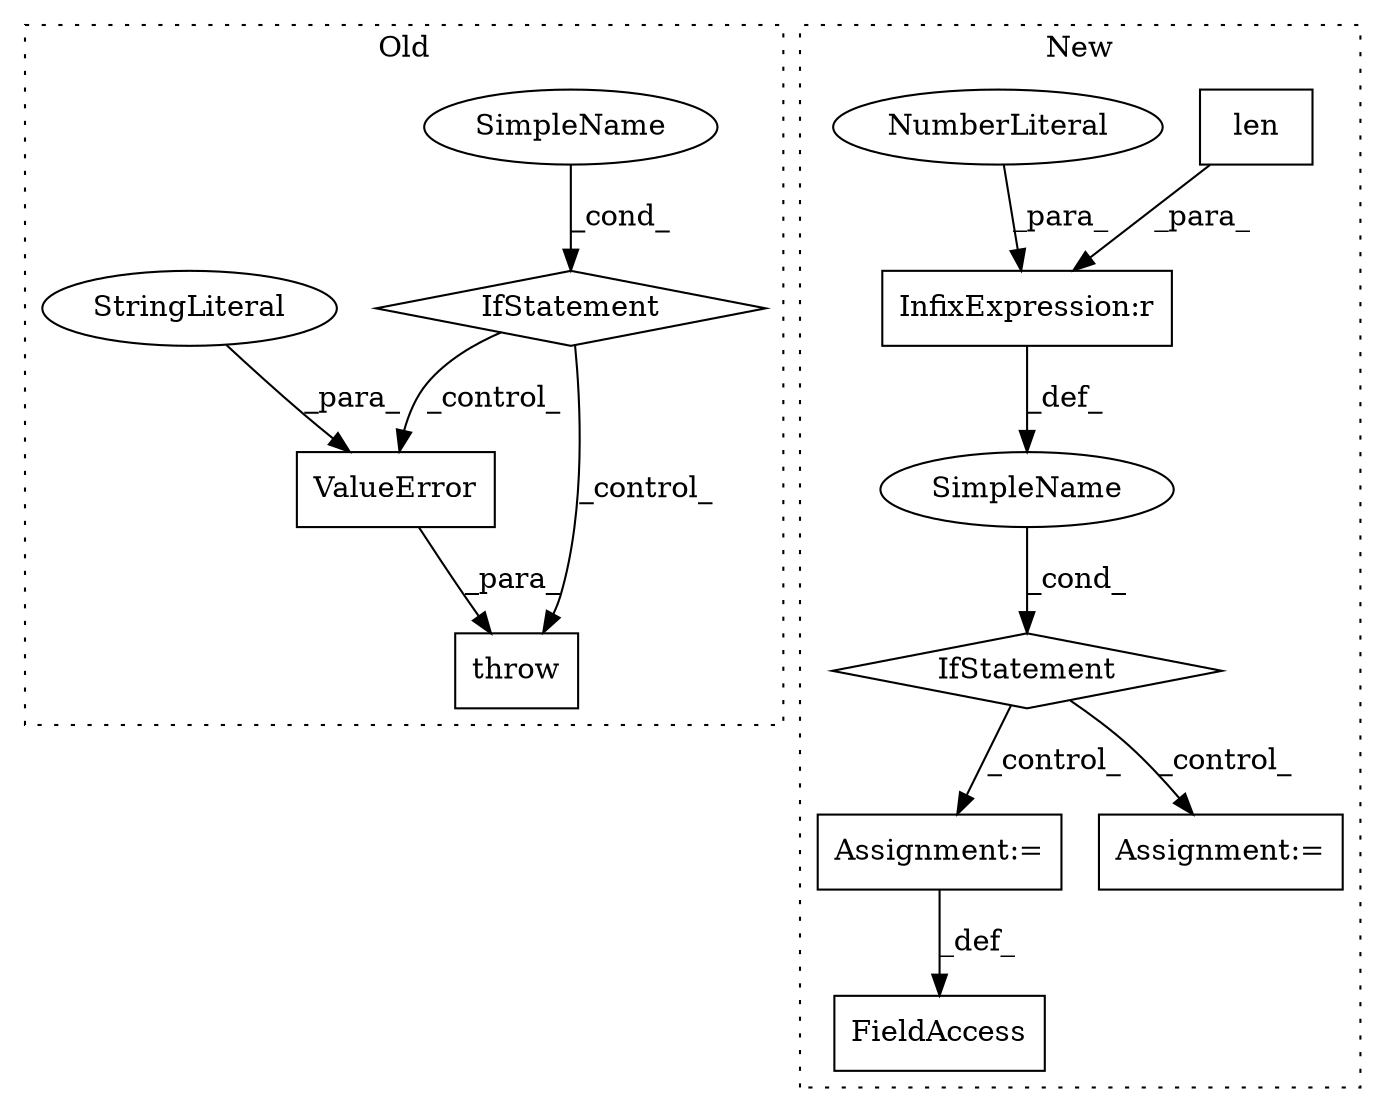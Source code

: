digraph G {
subgraph cluster0 {
1 [label="throw" a="53" s="2187" l="6" shape="box"];
8 [label="IfStatement" a="25" s="2128,2177" l="8,2" shape="diamond"];
9 [label="SimpleName" a="42" s="" l="" shape="ellipse"];
10 [label="ValueError" a="32" s="2193,2249" l="11,1" shape="box"];
12 [label="StringLiteral" a="45" s="2204" l="45" shape="ellipse"];
label = "Old";
style="dotted";
}
subgraph cluster1 {
2 [label="len" a="32" s="2260,2280" l="4,1" shape="box"];
3 [label="InfixExpression:r" a="27" s="2303" l="4" shape="box"];
4 [label="IfStatement" a="25" s="2287,2308" l="4,2" shape="diamond"];
5 [label="NumberLiteral" a="34" s="2307" l="1" shape="ellipse"];
6 [label="Assignment:=" a="7" s="2326" l="1" shape="box"];
7 [label="SimpleName" a="42" s="" l="" shape="ellipse"];
11 [label="Assignment:=" a="7" s="2344" l="1" shape="box"];
13 [label="FieldAccess" a="22" s="2318" l="8" shape="box"];
label = "New";
style="dotted";
}
2 -> 3 [label="_para_"];
3 -> 7 [label="_def_"];
4 -> 6 [label="_control_"];
4 -> 11 [label="_control_"];
5 -> 3 [label="_para_"];
6 -> 13 [label="_def_"];
7 -> 4 [label="_cond_"];
8 -> 1 [label="_control_"];
8 -> 10 [label="_control_"];
9 -> 8 [label="_cond_"];
10 -> 1 [label="_para_"];
12 -> 10 [label="_para_"];
}